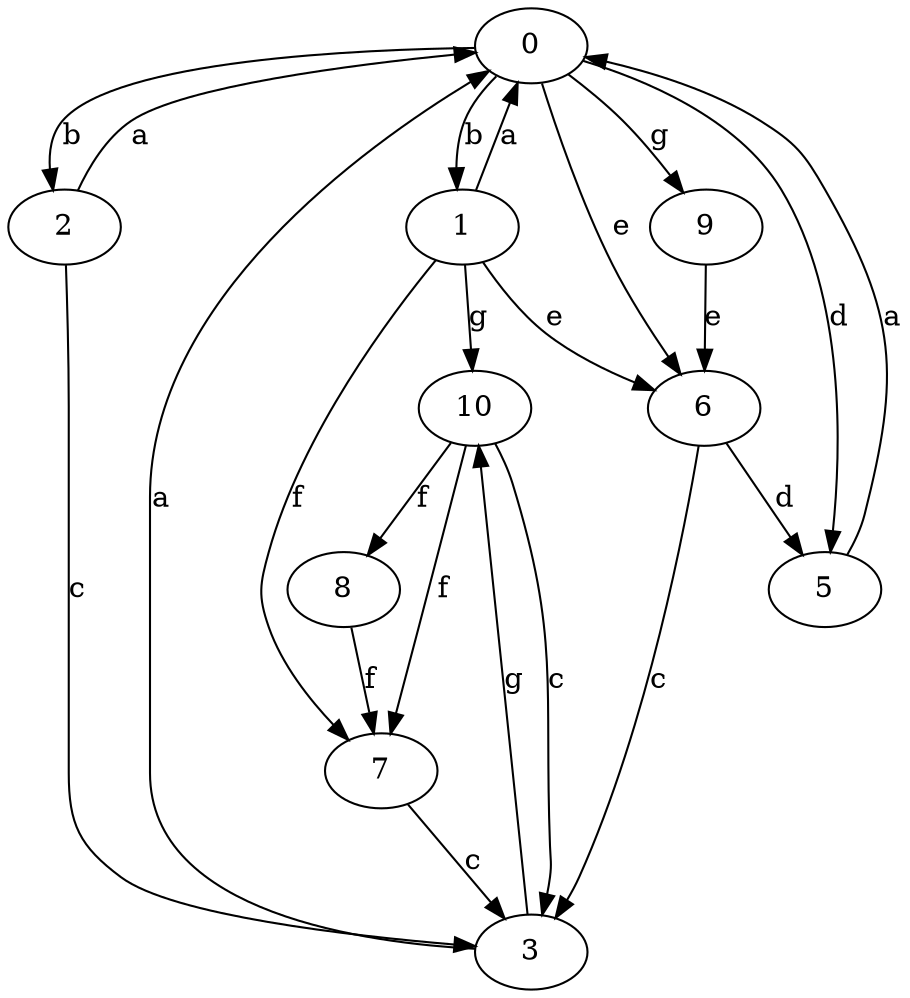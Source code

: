 strict digraph  {
0;
1;
2;
3;
5;
6;
7;
8;
9;
10;
0 -> 1  [label=b];
0 -> 2  [label=b];
0 -> 5  [label=d];
0 -> 6  [label=e];
0 -> 9  [label=g];
1 -> 0  [label=a];
1 -> 6  [label=e];
1 -> 7  [label=f];
1 -> 10  [label=g];
2 -> 0  [label=a];
2 -> 3  [label=c];
3 -> 0  [label=a];
3 -> 10  [label=g];
5 -> 0  [label=a];
6 -> 3  [label=c];
6 -> 5  [label=d];
7 -> 3  [label=c];
8 -> 7  [label=f];
9 -> 6  [label=e];
10 -> 3  [label=c];
10 -> 7  [label=f];
10 -> 8  [label=f];
}

